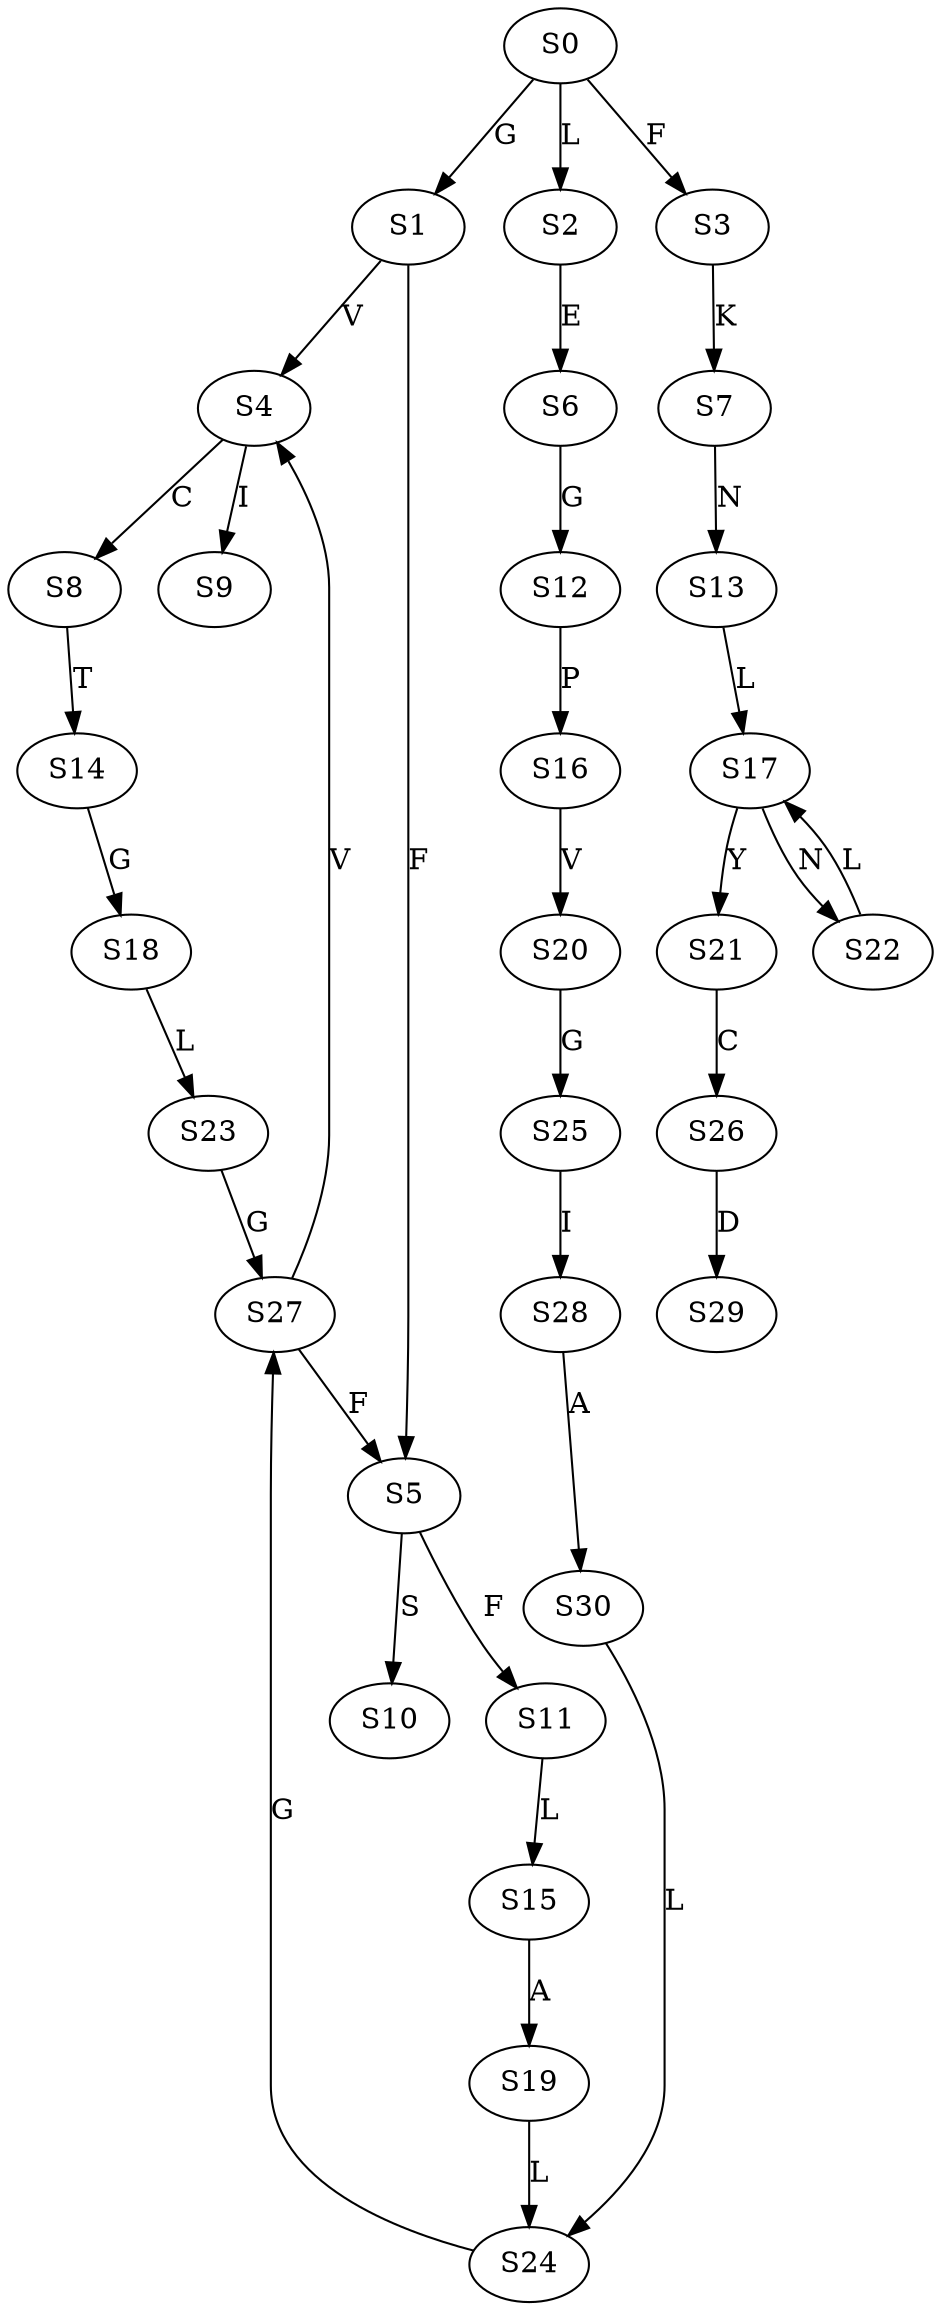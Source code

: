 strict digraph  {
	S0 -> S1 [ label = G ];
	S0 -> S2 [ label = L ];
	S0 -> S3 [ label = F ];
	S1 -> S4 [ label = V ];
	S1 -> S5 [ label = F ];
	S2 -> S6 [ label = E ];
	S3 -> S7 [ label = K ];
	S4 -> S8 [ label = C ];
	S4 -> S9 [ label = I ];
	S5 -> S10 [ label = S ];
	S5 -> S11 [ label = F ];
	S6 -> S12 [ label = G ];
	S7 -> S13 [ label = N ];
	S8 -> S14 [ label = T ];
	S11 -> S15 [ label = L ];
	S12 -> S16 [ label = P ];
	S13 -> S17 [ label = L ];
	S14 -> S18 [ label = G ];
	S15 -> S19 [ label = A ];
	S16 -> S20 [ label = V ];
	S17 -> S21 [ label = Y ];
	S17 -> S22 [ label = N ];
	S18 -> S23 [ label = L ];
	S19 -> S24 [ label = L ];
	S20 -> S25 [ label = G ];
	S21 -> S26 [ label = C ];
	S22 -> S17 [ label = L ];
	S23 -> S27 [ label = G ];
	S24 -> S27 [ label = G ];
	S25 -> S28 [ label = I ];
	S26 -> S29 [ label = D ];
	S27 -> S5 [ label = F ];
	S27 -> S4 [ label = V ];
	S28 -> S30 [ label = A ];
	S30 -> S24 [ label = L ];
}
